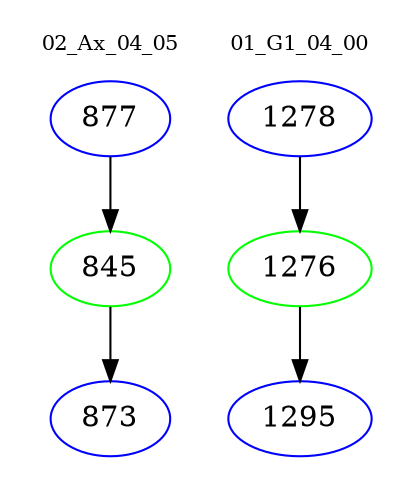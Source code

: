 digraph{
subgraph cluster_0 {
color = white
label = "02_Ax_04_05";
fontsize=10;
T0_877 [label="877", color="blue"]
T0_877 -> T0_845 [color="black"]
T0_845 [label="845", color="green"]
T0_845 -> T0_873 [color="black"]
T0_873 [label="873", color="blue"]
}
subgraph cluster_1 {
color = white
label = "01_G1_04_00";
fontsize=10;
T1_1278 [label="1278", color="blue"]
T1_1278 -> T1_1276 [color="black"]
T1_1276 [label="1276", color="green"]
T1_1276 -> T1_1295 [color="black"]
T1_1295 [label="1295", color="blue"]
}
}
